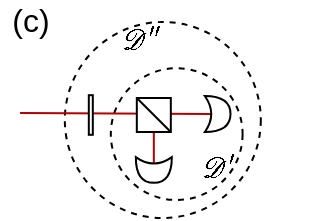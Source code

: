 <mxfile version="17.4.2" type="device"><diagram id="8EZAViA_Rlea4Oh-lLFJ" name="Page-1"><mxGraphModel dx="1422" dy="879" grid="1" gridSize="10" guides="1" tooltips="1" connect="1" arrows="1" fold="1" page="1" pageScale="1" pageWidth="850" pageHeight="1100" math="1" shadow="0"><root><mxCell id="0"/><mxCell id="1" parent="0"/><mxCell id="RrNt-IYv_RCdlv_eOj7j-11" value="" style="ellipse;whiteSpace=wrap;html=1;aspect=fixed;dashed=1;" parent="1" vertex="1"><mxGeometry x="232.41" y="21" width="98" height="98" as="geometry"/></mxCell><mxCell id="RrNt-IYv_RCdlv_eOj7j-9" value="" style="ellipse;whiteSpace=wrap;html=1;aspect=fixed;dashed=1;" parent="1" vertex="1"><mxGeometry x="255.41" y="44.11" width="65.89" height="65.89" as="geometry"/></mxCell><mxCell id="uSb66X0QCcaXTA9e-FbD-1" value="" style="endArrow=none;html=1;rounded=0;endSize=1;targetPerimeterSpacing=6;strokeWidth=1;exitX=0.25;exitY=0.5;exitDx=0;exitDy=0;exitPerimeter=0;entryX=0.5;entryY=1;entryDx=0;entryDy=0;fillColor=#e51400;strokeColor=#B20000;" parent="1" source="uSb66X0QCcaXTA9e-FbD-39" target="uSb66X0QCcaXTA9e-FbD-37" edge="1"><mxGeometry width="50" height="50" relative="1" as="geometry"><mxPoint x="252.41" y="85" as="sourcePoint"/><mxPoint x="302.41" y="35" as="targetPoint"/></mxGeometry></mxCell><mxCell id="uSb66X0QCcaXTA9e-FbD-35" value="" style="endArrow=none;html=1;rounded=0;endSize=1;targetPerimeterSpacing=6;strokeWidth=1;fillColor=#e51400;strokeColor=#B20000;exitX=0.5;exitY=1;exitDx=0;exitDy=0;entryX=0.25;entryY=0.5;entryDx=0;entryDy=0;entryPerimeter=0;" parent="1" target="uSb66X0QCcaXTA9e-FbD-40" edge="1"><mxGeometry width="50" height="50" relative="1" as="geometry"><mxPoint x="210.0" y="66.488" as="sourcePoint"/><mxPoint x="305.41" y="65" as="targetPoint"/></mxGeometry></mxCell><mxCell id="uSb66X0QCcaXTA9e-FbD-36" value="" style="rounded=0;whiteSpace=wrap;html=1;rotation=90;" parent="1" vertex="1"><mxGeometry x="235.51" y="66.5" width="19.79" height="2" as="geometry"/></mxCell><mxCell id="uSb66X0QCcaXTA9e-FbD-37" value="" style="whiteSpace=wrap;html=1;aspect=fixed;strokeWidth=1;" parent="1" vertex="1"><mxGeometry x="268.41" y="59" width="17" height="17" as="geometry"/></mxCell><mxCell id="uSb66X0QCcaXTA9e-FbD-38" value="" style="endArrow=none;html=1;rounded=0;endSize=1;targetPerimeterSpacing=6;strokeWidth=1;exitX=0;exitY=0;exitDx=0;exitDy=0;entryX=1;entryY=1;entryDx=0;entryDy=0;" parent="1" source="uSb66X0QCcaXTA9e-FbD-37" target="uSb66X0QCcaXTA9e-FbD-37" edge="1"><mxGeometry width="50" height="50" relative="1" as="geometry"><mxPoint x="265.41" y="69" as="sourcePoint"/><mxPoint x="315.41" y="19" as="targetPoint"/></mxGeometry></mxCell><mxCell id="uSb66X0QCcaXTA9e-FbD-39" value="" style="shape=xor;whiteSpace=wrap;html=1;strokeWidth=1;rotation=90;" parent="1" vertex="1"><mxGeometry x="270.49" y="86" width="12.84" height="18" as="geometry"/></mxCell><mxCell id="uSb66X0QCcaXTA9e-FbD-40" value="" style="shape=xor;whiteSpace=wrap;html=1;strokeWidth=1;rotation=0;" parent="1" vertex="1"><mxGeometry x="302.41" y="58" width="12.84" height="18" as="geometry"/></mxCell><mxCell id="RrNt-IYv_RCdlv_eOj7j-7" value="&lt;font style=&quot;font-size: 16px&quot;&gt;(c)&lt;/font&gt;" style="text;html=1;align=center;verticalAlign=middle;resizable=0;points=[];autosize=1;strokeColor=none;fillColor=none;" parent="1" vertex="1"><mxGeometry x="200" y="10" width="30" height="20" as="geometry"/></mxCell><mxCell id="RrNt-IYv_RCdlv_eOj7j-10" value="$$\mathscr{D}'$$" style="text;html=1;align=center;verticalAlign=middle;resizable=0;points=[];autosize=1;strokeColor=none;fillColor=none;" parent="1" vertex="1"><mxGeometry x="253.83" y="84" width="110" height="20" as="geometry"/></mxCell><mxCell id="RrNt-IYv_RCdlv_eOj7j-12" value="$$\mathscr{D}''$$" style="text;html=1;align=center;verticalAlign=middle;resizable=0;points=[];autosize=1;strokeColor=none;fillColor=none;" parent="1" vertex="1"><mxGeometry x="214.83" y="20" width="110" height="20" as="geometry"/></mxCell></root></mxGraphModel></diagram></mxfile>